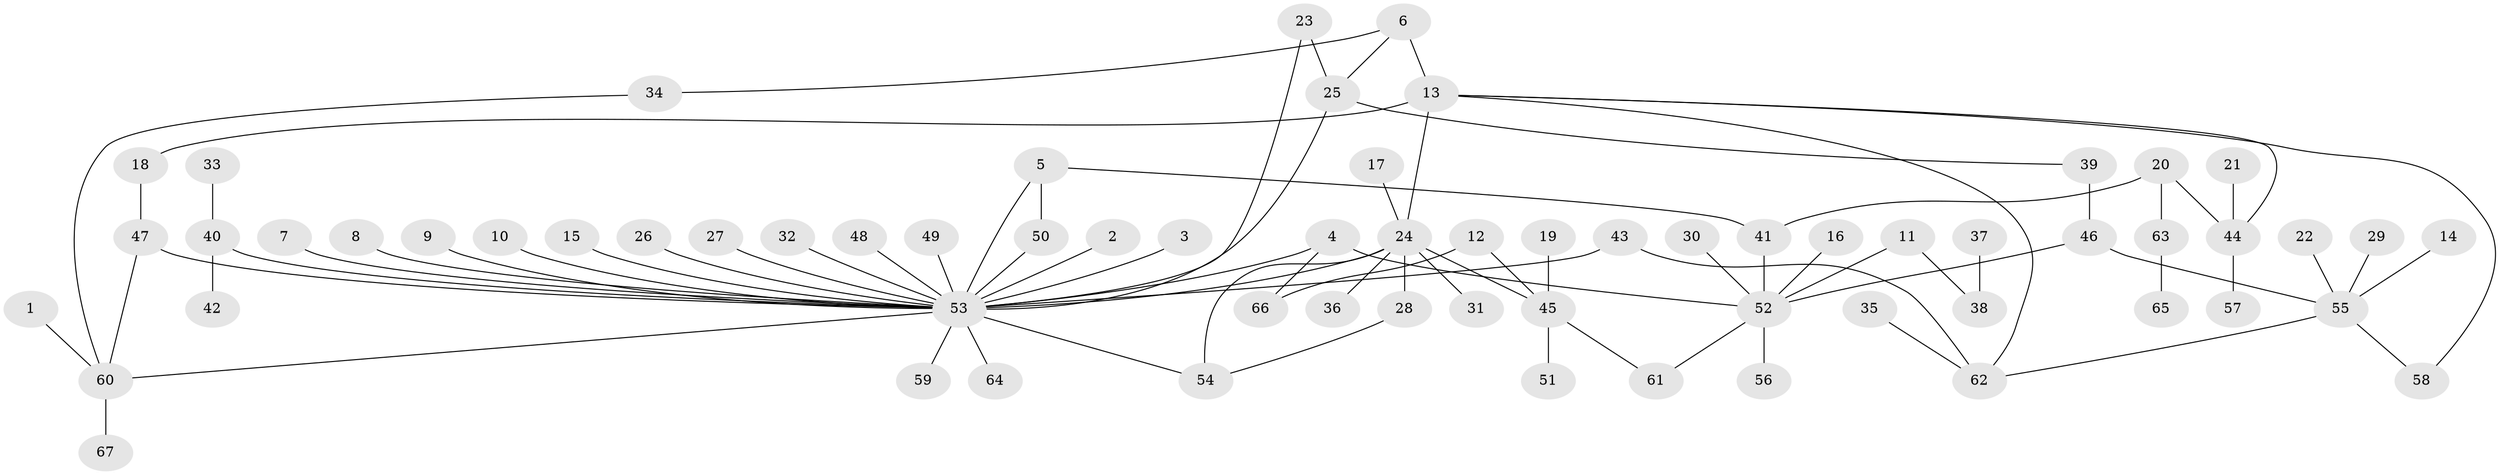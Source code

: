 // original degree distribution, {7: 0.01818181818181818, 1: 0.5818181818181818, 33: 0.00909090909090909, 3: 0.1, 2: 0.15454545454545454, 4: 0.045454545454545456, 10: 0.01818181818181818, 8: 0.00909090909090909, 6: 0.02727272727272727, 5: 0.03636363636363636}
// Generated by graph-tools (version 1.1) at 2025/36/03/04/25 23:36:52]
// undirected, 67 vertices, 82 edges
graph export_dot {
  node [color=gray90,style=filled];
  1;
  2;
  3;
  4;
  5;
  6;
  7;
  8;
  9;
  10;
  11;
  12;
  13;
  14;
  15;
  16;
  17;
  18;
  19;
  20;
  21;
  22;
  23;
  24;
  25;
  26;
  27;
  28;
  29;
  30;
  31;
  32;
  33;
  34;
  35;
  36;
  37;
  38;
  39;
  40;
  41;
  42;
  43;
  44;
  45;
  46;
  47;
  48;
  49;
  50;
  51;
  52;
  53;
  54;
  55;
  56;
  57;
  58;
  59;
  60;
  61;
  62;
  63;
  64;
  65;
  66;
  67;
  1 -- 60 [weight=1.0];
  2 -- 53 [weight=1.0];
  3 -- 53 [weight=1.0];
  4 -- 52 [weight=1.0];
  4 -- 53 [weight=1.0];
  4 -- 66 [weight=1.0];
  5 -- 41 [weight=1.0];
  5 -- 50 [weight=1.0];
  5 -- 53 [weight=1.0];
  6 -- 13 [weight=2.0];
  6 -- 25 [weight=1.0];
  6 -- 34 [weight=1.0];
  7 -- 53 [weight=1.0];
  8 -- 53 [weight=1.0];
  9 -- 53 [weight=1.0];
  10 -- 53 [weight=1.0];
  11 -- 38 [weight=1.0];
  11 -- 52 [weight=1.0];
  12 -- 45 [weight=1.0];
  12 -- 66 [weight=1.0];
  13 -- 18 [weight=1.0];
  13 -- 24 [weight=1.0];
  13 -- 44 [weight=1.0];
  13 -- 58 [weight=1.0];
  13 -- 62 [weight=1.0];
  14 -- 55 [weight=1.0];
  15 -- 53 [weight=1.0];
  16 -- 52 [weight=1.0];
  17 -- 24 [weight=1.0];
  18 -- 47 [weight=1.0];
  19 -- 45 [weight=1.0];
  20 -- 41 [weight=1.0];
  20 -- 44 [weight=1.0];
  20 -- 63 [weight=1.0];
  21 -- 44 [weight=1.0];
  22 -- 55 [weight=1.0];
  23 -- 25 [weight=1.0];
  23 -- 53 [weight=1.0];
  24 -- 28 [weight=1.0];
  24 -- 31 [weight=1.0];
  24 -- 36 [weight=1.0];
  24 -- 45 [weight=1.0];
  24 -- 53 [weight=1.0];
  24 -- 54 [weight=1.0];
  25 -- 39 [weight=1.0];
  25 -- 53 [weight=2.0];
  26 -- 53 [weight=1.0];
  27 -- 53 [weight=1.0];
  28 -- 54 [weight=1.0];
  29 -- 55 [weight=1.0];
  30 -- 52 [weight=1.0];
  32 -- 53 [weight=1.0];
  33 -- 40 [weight=1.0];
  34 -- 60 [weight=1.0];
  35 -- 62 [weight=1.0];
  37 -- 38 [weight=1.0];
  39 -- 46 [weight=1.0];
  40 -- 42 [weight=1.0];
  40 -- 53 [weight=1.0];
  41 -- 52 [weight=1.0];
  43 -- 53 [weight=1.0];
  43 -- 62 [weight=1.0];
  44 -- 57 [weight=1.0];
  45 -- 51 [weight=1.0];
  45 -- 61 [weight=1.0];
  46 -- 52 [weight=1.0];
  46 -- 55 [weight=1.0];
  47 -- 53 [weight=1.0];
  47 -- 60 [weight=1.0];
  48 -- 53 [weight=1.0];
  49 -- 53 [weight=1.0];
  50 -- 53 [weight=3.0];
  52 -- 56 [weight=1.0];
  52 -- 61 [weight=1.0];
  53 -- 54 [weight=1.0];
  53 -- 59 [weight=1.0];
  53 -- 60 [weight=1.0];
  53 -- 64 [weight=1.0];
  55 -- 58 [weight=1.0];
  55 -- 62 [weight=1.0];
  60 -- 67 [weight=1.0];
  63 -- 65 [weight=1.0];
}
